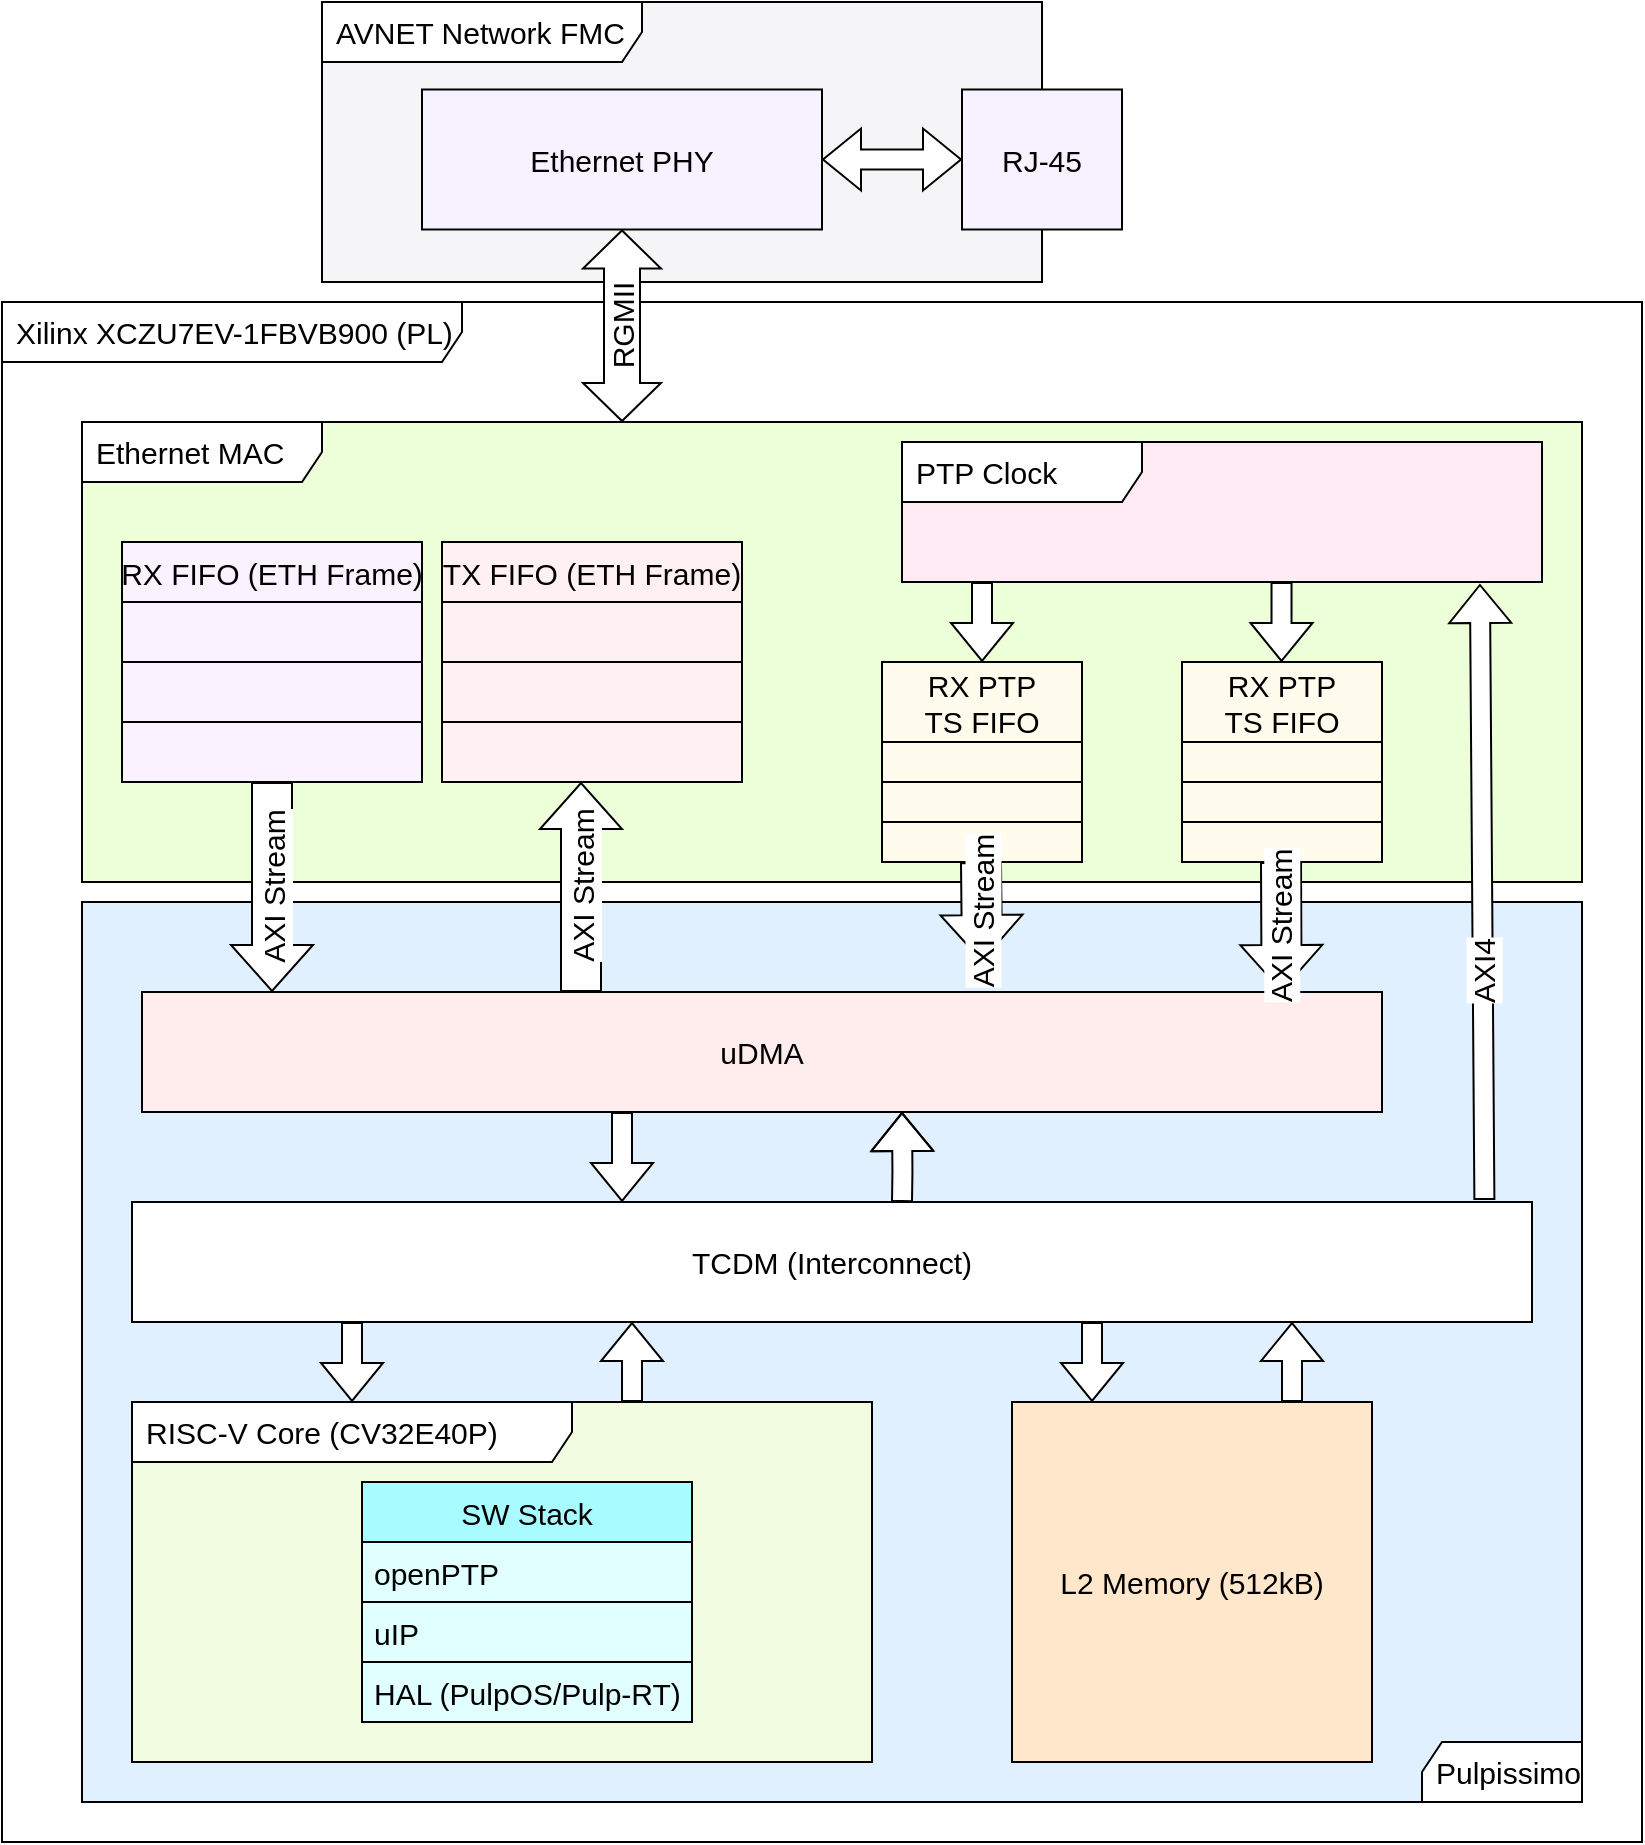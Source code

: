 <mxfile version="16.5.6" type="github"><diagram id="mLPpQYJzLz1xqzUndZVS" name="Page-1"><mxGraphModel dx="2031" dy="1074" grid="1" gridSize="10" guides="1" tooltips="1" connect="1" arrows="1" fold="1" page="1" pageScale="1" pageWidth="827" pageHeight="1169" math="0" shadow="0"><root><mxCell id="0"/><mxCell id="1" parent="0"/><mxCell id="8U_8XwLauRsZ4ZYQqi3w-3" value="Xilinx XCZU7EV-1FBVB900 (PL)" style="shape=umlFrame;whiteSpace=wrap;html=1;width=230;height=30;boundedLbl=1;verticalAlign=middle;align=left;spacingLeft=5;fillColor=default;swimlaneFillColor=#ffffff;fontSize=15;" parent="1" vertex="1"><mxGeometry x="40" y="240" width="820" height="770" as="geometry"/></mxCell><mxCell id="9wRkoVYpAe7Pgj8xl5cS-29" value="Pulpissimo" style="shape=umlFrame;whiteSpace=wrap;html=1;width=80;height=30;boundedLbl=1;verticalAlign=middle;align=left;spacingLeft=5;fillColor=#FFFFFF;swimlaneFillColor=#E0F0FF;direction=west;fontSize=15;" parent="1" vertex="1"><mxGeometry x="80" y="540" width="750" height="450" as="geometry"/></mxCell><mxCell id="8U_8XwLauRsZ4ZYQqi3w-2" value="&lt;div style=&quot;font-size: 15px;&quot;&gt;Ethernet MAC&lt;/div&gt;" style="shape=umlFrame;whiteSpace=wrap;html=1;width=120;height=30;boundedLbl=1;verticalAlign=middle;align=left;spacingLeft=5;fillColor=#FFFFFF;swimlaneFillColor=#ECFFD9;fontSize=15;" parent="1" vertex="1"><mxGeometry x="80" y="300" width="750" height="230" as="geometry"/></mxCell><mxCell id="9wRkoVYpAe7Pgj8xl5cS-7" value="" style="group;fillColor=none;fontSize=15;" parent="1" vertex="1" connectable="0"><mxGeometry x="200" y="90" width="400" height="140" as="geometry"/></mxCell><mxCell id="9wRkoVYpAe7Pgj8xl5cS-1" value="AVNET Network FMC" style="shape=umlFrame;whiteSpace=wrap;html=1;width=160;height=30;boundedLbl=1;verticalAlign=middle;align=left;spacingLeft=5;fillColor=#FFFFFF;swimlaneFillColor=#F5F4F7;fontSize=15;" parent="9wRkoVYpAe7Pgj8xl5cS-7" vertex="1"><mxGeometry width="360" height="140" as="geometry"/></mxCell><mxCell id="9wRkoVYpAe7Pgj8xl5cS-3" value="&lt;span style=&quot;font-size: 15px;&quot;&gt;RJ-45&lt;/span&gt;" style="rounded=0;whiteSpace=wrap;html=1;labelBackgroundColor=none;fillColor=#F7F2FF;fontSize=15;" parent="9wRkoVYpAe7Pgj8xl5cS-7" vertex="1"><mxGeometry x="320" y="43.75" width="80" height="70" as="geometry"/></mxCell><mxCell id="9wRkoVYpAe7Pgj8xl5cS-4" value="Ethernet PHY" style="rounded=0;whiteSpace=wrap;html=1;labelBackgroundColor=none;fillColor=#F7F2FF;fontSize=15;" parent="9wRkoVYpAe7Pgj8xl5cS-7" vertex="1"><mxGeometry x="50" y="43.75" width="200" height="70" as="geometry"/></mxCell><mxCell id="9wRkoVYpAe7Pgj8xl5cS-6" value="" style="shape=flexArrow;endArrow=classic;startArrow=classic;html=1;rounded=0;fontColor=none;entryX=0;entryY=0.5;entryDx=0;entryDy=0;exitX=1;exitY=0.5;exitDx=0;exitDy=0;fillColor=default;fontSize=15;" parent="9wRkoVYpAe7Pgj8xl5cS-7" source="9wRkoVYpAe7Pgj8xl5cS-4" target="9wRkoVYpAe7Pgj8xl5cS-3" edge="1"><mxGeometry width="100" height="100" relative="1" as="geometry"><mxPoint x="200" y="131.25" as="sourcePoint"/><mxPoint x="300" y="43.75" as="targetPoint"/></mxGeometry></mxCell><mxCell id="9wRkoVYpAe7Pgj8xl5cS-8" value="RGMII" style="shape=flexArrow;endArrow=classic;startArrow=classic;html=1;rounded=0;fontColor=none;entryX=0.5;entryY=1;entryDx=0;entryDy=0;width=18;fillColor=#FFFFFF;labelBackgroundColor=none;horizontal=0;startSize=6;fontSize=15;" parent="1" target="9wRkoVYpAe7Pgj8xl5cS-4" edge="1"><mxGeometry width="100" height="100" relative="1" as="geometry"><mxPoint x="350" y="300" as="sourcePoint"/><mxPoint x="690" y="390" as="targetPoint"/></mxGeometry></mxCell><mxCell id="9wRkoVYpAe7Pgj8xl5cS-9" value="TX FIFO (ETH Frame)" style="swimlane;fontStyle=0;childLayout=stackLayout;horizontal=1;startSize=30;horizontalStack=0;resizeParent=1;resizeParentMax=0;resizeLast=0;collapsible=1;marginBottom=0;labelBackgroundColor=none;fontColor=none;fillColor=#FFF0F1;fontSize=15;" parent="1" vertex="1"><mxGeometry x="260" y="360" width="150" height="120" as="geometry"/></mxCell><mxCell id="9wRkoVYpAe7Pgj8xl5cS-10" value="  " style="text;strokeColor=default;fillColor=#FFF0F1;align=left;verticalAlign=middle;spacingLeft=4;spacingRight=4;overflow=hidden;points=[[0,0.5],[1,0.5]];portConstraint=eastwest;rotatable=0;labelBackgroundColor=none;fontColor=none;labelBorderColor=none;fontSize=15;" parent="9wRkoVYpAe7Pgj8xl5cS-9" vertex="1"><mxGeometry y="30" width="150" height="30" as="geometry"/></mxCell><mxCell id="9wRkoVYpAe7Pgj8xl5cS-11" value=" " style="text;strokeColor=default;fillColor=#FFF0F1;align=left;verticalAlign=middle;spacingLeft=4;spacingRight=4;overflow=hidden;points=[[0,0.5],[1,0.5]];portConstraint=eastwest;rotatable=0;labelBackgroundColor=none;fontColor=none;fontSize=15;" parent="9wRkoVYpAe7Pgj8xl5cS-9" vertex="1"><mxGeometry y="60" width="150" height="30" as="geometry"/></mxCell><mxCell id="9wRkoVYpAe7Pgj8xl5cS-12" value=" " style="text;strokeColor=default;fillColor=#FFF0F1;align=left;verticalAlign=middle;spacingLeft=4;spacingRight=4;overflow=hidden;points=[[0,0.5],[1,0.5]];portConstraint=eastwest;rotatable=0;labelBackgroundColor=none;fontColor=none;fontSize=15;" parent="9wRkoVYpAe7Pgj8xl5cS-9" vertex="1"><mxGeometry y="90" width="150" height="30" as="geometry"/></mxCell><mxCell id="9wRkoVYpAe7Pgj8xl5cS-14" value="RX FIFO (ETH Frame)" style="swimlane;fontStyle=0;childLayout=stackLayout;horizontal=1;startSize=30;horizontalStack=0;resizeParent=1;resizeParentMax=0;resizeLast=0;collapsible=1;marginBottom=0;labelBackgroundColor=none;fontColor=none;fillColor=#FAF2FF;fontSize=15;" parent="1" vertex="1"><mxGeometry x="100" y="360" width="150" height="120" as="geometry"/></mxCell><mxCell id="9wRkoVYpAe7Pgj8xl5cS-15" value="  " style="text;strokeColor=default;fillColor=#FAF2FF;align=left;verticalAlign=middle;spacingLeft=4;spacingRight=4;overflow=hidden;points=[[0,0.5],[1,0.5]];portConstraint=eastwest;rotatable=0;labelBackgroundColor=none;fontColor=none;labelBorderColor=none;fontSize=15;" parent="9wRkoVYpAe7Pgj8xl5cS-14" vertex="1"><mxGeometry y="30" width="150" height="30" as="geometry"/></mxCell><mxCell id="9wRkoVYpAe7Pgj8xl5cS-16" value=" " style="text;strokeColor=default;fillColor=#FAF2FF;align=left;verticalAlign=middle;spacingLeft=4;spacingRight=4;overflow=hidden;points=[[0,0.5],[1,0.5]];portConstraint=eastwest;rotatable=0;labelBackgroundColor=none;fontColor=none;fontSize=15;" parent="9wRkoVYpAe7Pgj8xl5cS-14" vertex="1"><mxGeometry y="60" width="150" height="30" as="geometry"/></mxCell><mxCell id="9wRkoVYpAe7Pgj8xl5cS-17" value=" " style="text;strokeColor=default;fillColor=#FAF2FF;align=left;verticalAlign=middle;spacingLeft=4;spacingRight=4;overflow=hidden;points=[[0,0.5],[1,0.5]];portConstraint=eastwest;rotatable=0;labelBackgroundColor=none;fontColor=none;fontSize=15;" parent="9wRkoVYpAe7Pgj8xl5cS-14" vertex="1"><mxGeometry y="90" width="150" height="30" as="geometry"/></mxCell><mxCell id="9wRkoVYpAe7Pgj8xl5cS-18" value="RX PTP &#xA;TS FIFO" style="swimlane;fontStyle=0;childLayout=stackLayout;horizontal=1;startSize=40;horizontalStack=0;resizeParent=1;resizeParentMax=0;resizeLast=0;collapsible=1;marginBottom=0;labelBackgroundColor=none;fontColor=none;fillColor=#FFFBED;fontSize=15;" parent="1" vertex="1"><mxGeometry x="480" y="420" width="100" height="100" as="geometry"/></mxCell><mxCell id="9wRkoVYpAe7Pgj8xl5cS-19" value="  " style="text;strokeColor=default;fillColor=#FFFBED;align=left;verticalAlign=middle;spacingLeft=4;spacingRight=4;overflow=hidden;points=[[0,0.5],[1,0.5]];portConstraint=eastwest;rotatable=0;labelBackgroundColor=none;fontColor=none;labelBorderColor=none;fontSize=15;" parent="9wRkoVYpAe7Pgj8xl5cS-18" vertex="1"><mxGeometry y="40" width="100" height="20" as="geometry"/></mxCell><mxCell id="9wRkoVYpAe7Pgj8xl5cS-20" value=" " style="text;strokeColor=default;fillColor=#FFFBED;align=left;verticalAlign=middle;spacingLeft=4;spacingRight=4;overflow=hidden;points=[[0,0.5],[1,0.5]];portConstraint=eastwest;rotatable=0;labelBackgroundColor=none;fontColor=none;fontSize=15;" parent="9wRkoVYpAe7Pgj8xl5cS-18" vertex="1"><mxGeometry y="60" width="100" height="20" as="geometry"/></mxCell><mxCell id="9wRkoVYpAe7Pgj8xl5cS-21" value=" " style="text;strokeColor=default;fillColor=#FFFBED;align=left;verticalAlign=middle;spacingLeft=4;spacingRight=4;overflow=hidden;points=[[0,0.5],[1,0.5]];portConstraint=eastwest;rotatable=0;labelBackgroundColor=none;fontColor=none;fontSize=15;" parent="9wRkoVYpAe7Pgj8xl5cS-18" vertex="1"><mxGeometry y="80" width="100" height="20" as="geometry"/></mxCell><mxCell id="9wRkoVYpAe7Pgj8xl5cS-26" value="PTP Clock" style="shape=umlFrame;whiteSpace=wrap;html=1;width=120;height=30;boundedLbl=1;verticalAlign=middle;align=left;spacingLeft=5;fillColor=#FFFFFF;swimlaneFillColor=#FFEBF4;fontSize=15;" parent="1" vertex="1"><mxGeometry x="490" y="310" width="320" height="70" as="geometry"/></mxCell><mxCell id="9wRkoVYpAe7Pgj8xl5cS-30" value="uDMA" style="rounded=0;whiteSpace=wrap;html=1;glass=0;labelBackgroundColor=none;labelBorderColor=none;fontColor=none;strokeColor=default;fillColor=#FFEDED;fontSize=15;" parent="1" vertex="1"><mxGeometry x="110" y="585" width="620" height="60" as="geometry"/></mxCell><mxCell id="9wRkoVYpAe7Pgj8xl5cS-32" value="AXI Stream" style="shape=flexArrow;endArrow=classic;html=1;rounded=0;labelBackgroundColor=default;fontColor=none;fillColor=#FFFFFF;orthogonal=1;horizontal=0;width=20;endSize=7.33;fontSize=15;" parent="1" source="9wRkoVYpAe7Pgj8xl5cS-17" edge="1" target="9wRkoVYpAe7Pgj8xl5cS-30"><mxGeometry width="50" height="50" relative="1" as="geometry"><mxPoint x="360" y="600" as="sourcePoint"/><mxPoint x="165" y="560" as="targetPoint"/></mxGeometry></mxCell><mxCell id="9wRkoVYpAe7Pgj8xl5cS-37" value="TCDM (Interconnect)" style="rounded=0;whiteSpace=wrap;html=1;glass=0;labelBackgroundColor=none;labelBorderColor=none;fontColor=none;strokeColor=default;fillColor=#FFFFFF;fontSize=15;" parent="1" vertex="1"><mxGeometry x="105" y="690" width="700" height="60" as="geometry"/></mxCell><mxCell id="9wRkoVYpAe7Pgj8xl5cS-38" value="L2 Memory (512kB)" style="whiteSpace=wrap;html=1;aspect=fixed;glass=0;labelBackgroundColor=none;labelBorderColor=none;fontColor=none;strokeColor=default;fillColor=#FFE7CC;gradientColor=none;fontSize=15;" parent="1" vertex="1"><mxGeometry x="545" y="790" width="180" height="180" as="geometry"/></mxCell><mxCell id="9wRkoVYpAe7Pgj8xl5cS-39" value="" style="shape=flexArrow;endArrow=classic;html=1;rounded=0;labelBackgroundColor=none;fontColor=none;fillColor=#FFFFFF;orthogonal=1;fontSize=15;" parent="1" edge="1"><mxGeometry width="50" height="50" relative="1" as="geometry"><mxPoint x="350" y="645" as="sourcePoint"/><mxPoint x="350" y="690" as="targetPoint"/></mxGeometry></mxCell><mxCell id="9wRkoVYpAe7Pgj8xl5cS-40" value="" style="shape=flexArrow;endArrow=classic;html=1;rounded=0;labelBackgroundColor=none;fontColor=none;fillColor=#FFFFFF;entryX=0.569;entryY=1;entryDx=0;entryDy=0;entryPerimeter=0;fontSize=15;" parent="1" edge="1"><mxGeometry width="50" height="50" relative="1" as="geometry"><mxPoint x="490" y="690" as="sourcePoint"/><mxPoint x="490" y="645" as="targetPoint"/><Array as="points"><mxPoint x="490.22" y="675"/></Array></mxGeometry></mxCell><mxCell id="9wRkoVYpAe7Pgj8xl5cS-44" value="RISC-V Core (CV32E40P)" style="shape=umlFrame;whiteSpace=wrap;html=1;width=220;height=30;boundedLbl=1;verticalAlign=middle;align=left;spacingLeft=5;fillColor=#FFFFFF;swimlaneFillColor=#F1FCE1;direction=east;fontSize=15;" parent="1" vertex="1"><mxGeometry x="105" y="790" width="370" height="180" as="geometry"/></mxCell><mxCell id="9wRkoVYpAe7Pgj8xl5cS-49" value="RX PTP &#xA;TS FIFO" style="swimlane;fontStyle=0;childLayout=stackLayout;horizontal=1;startSize=40;horizontalStack=0;resizeParent=1;resizeParentMax=0;resizeLast=0;collapsible=1;marginBottom=0;labelBackgroundColor=none;fontColor=none;fillColor=#FFFBED;fontSize=15;" parent="1" vertex="1"><mxGeometry x="630" y="420" width="100" height="100" as="geometry"/></mxCell><mxCell id="9wRkoVYpAe7Pgj8xl5cS-50" value="  " style="text;strokeColor=default;fillColor=#FFFBED;align=left;verticalAlign=middle;spacingLeft=4;spacingRight=4;overflow=hidden;points=[[0,0.5],[1,0.5]];portConstraint=eastwest;rotatable=0;labelBackgroundColor=none;fontColor=none;labelBorderColor=none;fontSize=15;" parent="9wRkoVYpAe7Pgj8xl5cS-49" vertex="1"><mxGeometry y="40" width="100" height="20" as="geometry"/></mxCell><mxCell id="9wRkoVYpAe7Pgj8xl5cS-51" value=" " style="text;strokeColor=default;fillColor=#FFFBED;align=left;verticalAlign=middle;spacingLeft=4;spacingRight=4;overflow=hidden;points=[[0,0.5],[1,0.5]];portConstraint=eastwest;rotatable=0;labelBackgroundColor=none;fontColor=none;fontSize=15;" parent="9wRkoVYpAe7Pgj8xl5cS-49" vertex="1"><mxGeometry y="60" width="100" height="20" as="geometry"/></mxCell><mxCell id="9wRkoVYpAe7Pgj8xl5cS-52" value=" " style="text;strokeColor=default;fillColor=#FFFBED;align=left;verticalAlign=middle;spacingLeft=4;spacingRight=4;overflow=hidden;points=[[0,0.5],[1,0.5]];portConstraint=eastwest;rotatable=0;labelBackgroundColor=none;fontColor=none;fontSize=15;" parent="9wRkoVYpAe7Pgj8xl5cS-49" vertex="1"><mxGeometry y="80" width="100" height="20" as="geometry"/></mxCell><mxCell id="9wRkoVYpAe7Pgj8xl5cS-54" value="" style="shape=flexArrow;endArrow=classic;html=1;rounded=0;labelBackgroundColor=none;fontColor=none;fillColor=#FFFFFF;entryX=0.5;entryY=0;entryDx=0;entryDy=0;orthogonal=1;fontSize=15;" parent="1" target="9wRkoVYpAe7Pgj8xl5cS-18" edge="1" source="9wRkoVYpAe7Pgj8xl5cS-26"><mxGeometry width="50" height="50" relative="1" as="geometry"><mxPoint x="530" y="390" as="sourcePoint"/><mxPoint x="310" y="550" as="targetPoint"/></mxGeometry></mxCell><mxCell id="9wRkoVYpAe7Pgj8xl5cS-56" value="" style="shape=flexArrow;endArrow=classic;html=1;rounded=0;labelBackgroundColor=none;fontColor=none;fillColor=#FFFFFF;entryX=0.5;entryY=0;entryDx=0;entryDy=0;orthogonal=1;fontSize=15;" parent="1" edge="1" source="9wRkoVYpAe7Pgj8xl5cS-26"><mxGeometry width="50" height="50" relative="1" as="geometry"><mxPoint x="679.76" y="390" as="sourcePoint"/><mxPoint x="679.76" y="420" as="targetPoint"/></mxGeometry></mxCell><mxCell id="9wRkoVYpAe7Pgj8xl5cS-62" value="" style="shape=flexArrow;endArrow=classic;html=1;rounded=0;labelBackgroundColor=none;fontColor=none;fillColor=#FFFFFF;orthogonal=1;fontSize=15;" parent="1" edge="1"><mxGeometry width="50" height="50" relative="1" as="geometry"><mxPoint x="215" y="750" as="sourcePoint"/><mxPoint x="215" y="790" as="targetPoint"/></mxGeometry></mxCell><mxCell id="9wRkoVYpAe7Pgj8xl5cS-64" value="" style="shape=flexArrow;endArrow=classic;html=1;rounded=0;labelBackgroundColor=none;fontColor=none;fillColor=#FFFFFF;fontSize=15;" parent="1" edge="1"><mxGeometry width="50" height="50" relative="1" as="geometry"><mxPoint x="355" y="790" as="sourcePoint"/><mxPoint x="355" y="750" as="targetPoint"/></mxGeometry></mxCell><mxCell id="9wRkoVYpAe7Pgj8xl5cS-65" value="" style="shape=flexArrow;endArrow=classic;html=1;rounded=0;labelBackgroundColor=none;fontColor=none;fillColor=#FFFFFF;fontSize=15;" parent="1" edge="1"><mxGeometry width="50" height="50" relative="1" as="geometry"><mxPoint x="685" y="790" as="sourcePoint"/><mxPoint x="685" y="750" as="targetPoint"/></mxGeometry></mxCell><mxCell id="9wRkoVYpAe7Pgj8xl5cS-66" value="" style="shape=flexArrow;endArrow=classic;html=1;rounded=0;labelBackgroundColor=none;fontColor=none;fillColor=#FFFFFF;orthogonal=1;fontSize=15;" parent="1" edge="1"><mxGeometry width="50" height="50" relative="1" as="geometry"><mxPoint x="585" y="750" as="sourcePoint"/><mxPoint x="585" y="790" as="targetPoint"/></mxGeometry></mxCell><mxCell id="9wRkoVYpAe7Pgj8xl5cS-68" value="SW Stack" style="swimlane;fontStyle=0;childLayout=stackLayout;horizontal=1;startSize=30;horizontalStack=0;resizeParent=1;resizeParentMax=0;resizeLast=0;collapsible=1;marginBottom=0;glass=0;labelBackgroundColor=none;labelBorderColor=none;fontColor=none;strokeColor=default;fillColor=#A8FCFF;gradientColor=none;fontSize=15;" parent="1" vertex="1"><mxGeometry x="220" y="830" width="165" height="120" as="geometry"/></mxCell><mxCell id="9wRkoVYpAe7Pgj8xl5cS-69" value="openPTP" style="text;strokeColor=default;fillColor=#E0FFFE;align=left;verticalAlign=middle;spacingLeft=4;spacingRight=4;overflow=hidden;points=[[0,0.5],[1,0.5]];portConstraint=eastwest;rotatable=0;glass=0;labelBackgroundColor=none;labelBorderColor=none;fontColor=none;fontSize=15;" parent="9wRkoVYpAe7Pgj8xl5cS-68" vertex="1"><mxGeometry y="30" width="165" height="30" as="geometry"/></mxCell><mxCell id="9wRkoVYpAe7Pgj8xl5cS-70" value="uIP" style="text;strokeColor=default;fillColor=#E0FFFE;align=left;verticalAlign=middle;spacingLeft=4;spacingRight=4;overflow=hidden;points=[[0,0.5],[1,0.5]];portConstraint=eastwest;rotatable=0;glass=0;labelBackgroundColor=none;labelBorderColor=none;fontColor=none;fontSize=15;" parent="9wRkoVYpAe7Pgj8xl5cS-68" vertex="1"><mxGeometry y="60" width="165" height="30" as="geometry"/></mxCell><mxCell id="9wRkoVYpAe7Pgj8xl5cS-71" value="HAL (PulpOS/Pulp-RT)" style="text;strokeColor=default;fillColor=#E0FFFE;align=left;verticalAlign=middle;spacingLeft=4;spacingRight=4;overflow=hidden;points=[[0,0.5],[1,0.5]];portConstraint=eastwest;rotatable=0;glass=0;labelBackgroundColor=none;labelBorderColor=none;fontColor=none;fontSize=15;" parent="9wRkoVYpAe7Pgj8xl5cS-68" vertex="1"><mxGeometry y="90" width="165" height="30" as="geometry"/></mxCell><mxCell id="0bZ0CAgHgtpychcCBRZJ-1" value="AXI Stream" style="shape=flexArrow;endArrow=classic;html=1;rounded=0;labelBackgroundColor=default;fontColor=none;fillColor=#FFFFFF;orthogonal=1;horizontal=0;width=20;endSize=7.33;startArrow=none;fontSize=15;" parent="1" edge="1" source="9wRkoVYpAe7Pgj8xl5cS-30"><mxGeometry width="50" height="50" relative="1" as="geometry"><mxPoint x="330" y="580" as="sourcePoint"/><mxPoint x="329.5" y="480" as="targetPoint"/></mxGeometry></mxCell><mxCell id="0bZ0CAgHgtpychcCBRZJ-2" value="AXI Stream" style="shape=flexArrow;endArrow=classic;html=1;rounded=0;labelBackgroundColor=default;fontColor=none;fillColor=#FFFFFF;orthogonal=1;horizontal=0;width=20;endSize=7.33;fontSize=15;" parent="1" edge="1"><mxGeometry width="50" height="50" relative="1" as="geometry"><mxPoint x="529.5" y="520" as="sourcePoint"/><mxPoint x="530" y="570" as="targetPoint"/></mxGeometry></mxCell><mxCell id="0bZ0CAgHgtpychcCBRZJ-3" value="AXI Stream" style="shape=flexArrow;endArrow=classic;html=1;rounded=0;labelBackgroundColor=default;fontColor=none;fillColor=#FFFFFF;orthogonal=1;horizontal=0;width=20;endSize=7.33;entryX=0.919;entryY=0;entryDx=0;entryDy=0;entryPerimeter=0;fontSize=15;" parent="1" target="9wRkoVYpAe7Pgj8xl5cS-30" edge="1"><mxGeometry width="50" height="50" relative="1" as="geometry"><mxPoint x="679.5" y="520" as="sourcePoint"/><mxPoint x="680" y="640" as="targetPoint"/></mxGeometry></mxCell><mxCell id="dMiMLzUYuEcjHtfRN7Cz-6" value="" style="shape=flexArrow;endArrow=classic;html=1;rounded=0;labelBackgroundColor=none;fontColor=none;fillColor=#FFFFFF;exitX=0.966;exitY=-0.017;exitDx=0;exitDy=0;exitPerimeter=0;fontSize=15;entryX=0.903;entryY=1.014;entryDx=0;entryDy=0;entryPerimeter=0;" edge="1" parent="1" source="9wRkoVYpAe7Pgj8xl5cS-37" target="9wRkoVYpAe7Pgj8xl5cS-26"><mxGeometry width="50" height="50" relative="1" as="geometry"><mxPoint x="780.72" y="680" as="sourcePoint"/><mxPoint x="780" y="610" as="targetPoint"/></mxGeometry></mxCell><mxCell id="dMiMLzUYuEcjHtfRN7Cz-8" value="AXI4" style="edgeLabel;html=1;align=center;verticalAlign=middle;resizable=0;points=[];fontSize=15;rotation=270;" vertex="1" connectable="0" parent="dMiMLzUYuEcjHtfRN7Cz-6"><mxGeometry x="-0.164" relative="1" as="geometry"><mxPoint y="15" as="offset"/></mxGeometry></mxCell></root></mxGraphModel></diagram></mxfile>